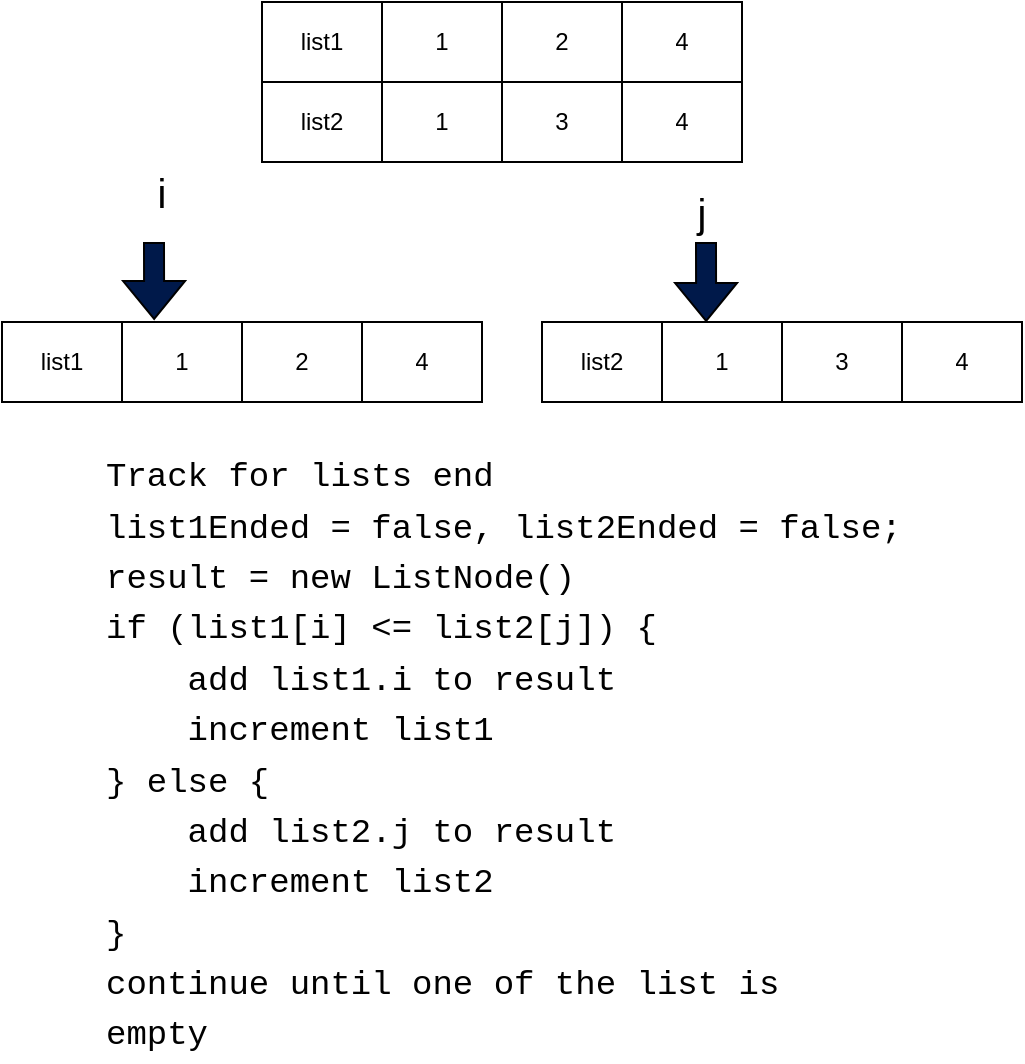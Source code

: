 <mxfile version="20.2.5" type="device"><diagram id="QCHLgz_NHt8sMmobUHlh" name="Page-1"><mxGraphModel dx="1348" dy="841" grid="1" gridSize="10" guides="1" tooltips="1" connect="1" arrows="1" fold="1" page="1" pageScale="1" pageWidth="850" pageHeight="1100" math="0" shadow="0"><root><mxCell id="0"/><mxCell id="1" parent="0"/><mxCell id="aCzPOYT5KV4ak549VhZN-1" value="" style="shape=table;startSize=0;container=1;collapsible=0;childLayout=tableLayout;" vertex="1" parent="1"><mxGeometry x="260" y="60" width="240" height="80" as="geometry"/></mxCell><mxCell id="aCzPOYT5KV4ak549VhZN-2" value="" style="shape=tableRow;horizontal=0;startSize=0;swimlaneHead=0;swimlaneBody=0;top=0;left=0;bottom=0;right=0;collapsible=0;dropTarget=0;fillColor=none;points=[[0,0.5],[1,0.5]];portConstraint=eastwest;" vertex="1" parent="aCzPOYT5KV4ak549VhZN-1"><mxGeometry width="240" height="40" as="geometry"/></mxCell><mxCell id="aCzPOYT5KV4ak549VhZN-3" value="list1" style="shape=partialRectangle;html=1;whiteSpace=wrap;connectable=0;overflow=hidden;fillColor=none;top=0;left=0;bottom=0;right=0;pointerEvents=1;" vertex="1" parent="aCzPOYT5KV4ak549VhZN-2"><mxGeometry width="60" height="40" as="geometry"><mxRectangle width="60" height="40" as="alternateBounds"/></mxGeometry></mxCell><mxCell id="aCzPOYT5KV4ak549VhZN-4" value="1" style="shape=partialRectangle;html=1;whiteSpace=wrap;connectable=0;overflow=hidden;fillColor=none;top=0;left=0;bottom=0;right=0;pointerEvents=1;" vertex="1" parent="aCzPOYT5KV4ak549VhZN-2"><mxGeometry x="60" width="60" height="40" as="geometry"><mxRectangle width="60" height="40" as="alternateBounds"/></mxGeometry></mxCell><mxCell id="aCzPOYT5KV4ak549VhZN-5" value="2" style="shape=partialRectangle;html=1;whiteSpace=wrap;connectable=0;overflow=hidden;fillColor=none;top=0;left=0;bottom=0;right=0;pointerEvents=1;" vertex="1" parent="aCzPOYT5KV4ak549VhZN-2"><mxGeometry x="120" width="60" height="40" as="geometry"><mxRectangle width="60" height="40" as="alternateBounds"/></mxGeometry></mxCell><mxCell id="aCzPOYT5KV4ak549VhZN-6" value="4" style="shape=partialRectangle;html=1;whiteSpace=wrap;connectable=0;overflow=hidden;fillColor=none;top=0;left=0;bottom=0;right=0;pointerEvents=1;" vertex="1" parent="aCzPOYT5KV4ak549VhZN-2"><mxGeometry x="180" width="60" height="40" as="geometry"><mxRectangle width="60" height="40" as="alternateBounds"/></mxGeometry></mxCell><mxCell id="aCzPOYT5KV4ak549VhZN-7" value="" style="shape=tableRow;horizontal=0;startSize=0;swimlaneHead=0;swimlaneBody=0;top=0;left=0;bottom=0;right=0;collapsible=0;dropTarget=0;fillColor=none;points=[[0,0.5],[1,0.5]];portConstraint=eastwest;" vertex="1" parent="aCzPOYT5KV4ak549VhZN-1"><mxGeometry y="40" width="240" height="40" as="geometry"/></mxCell><mxCell id="aCzPOYT5KV4ak549VhZN-8" value="list2" style="shape=partialRectangle;html=1;whiteSpace=wrap;connectable=0;overflow=hidden;fillColor=none;top=0;left=0;bottom=0;right=0;pointerEvents=1;" vertex="1" parent="aCzPOYT5KV4ak549VhZN-7"><mxGeometry width="60" height="40" as="geometry"><mxRectangle width="60" height="40" as="alternateBounds"/></mxGeometry></mxCell><mxCell id="aCzPOYT5KV4ak549VhZN-9" value="1" style="shape=partialRectangle;html=1;whiteSpace=wrap;connectable=0;overflow=hidden;fillColor=none;top=0;left=0;bottom=0;right=0;pointerEvents=1;" vertex="1" parent="aCzPOYT5KV4ak549VhZN-7"><mxGeometry x="60" width="60" height="40" as="geometry"><mxRectangle width="60" height="40" as="alternateBounds"/></mxGeometry></mxCell><mxCell id="aCzPOYT5KV4ak549VhZN-10" value="3" style="shape=partialRectangle;html=1;whiteSpace=wrap;connectable=0;overflow=hidden;fillColor=none;top=0;left=0;bottom=0;right=0;pointerEvents=1;" vertex="1" parent="aCzPOYT5KV4ak549VhZN-7"><mxGeometry x="120" width="60" height="40" as="geometry"><mxRectangle width="60" height="40" as="alternateBounds"/></mxGeometry></mxCell><mxCell id="aCzPOYT5KV4ak549VhZN-11" value="4" style="shape=partialRectangle;html=1;whiteSpace=wrap;connectable=0;overflow=hidden;fillColor=none;top=0;left=0;bottom=0;right=0;pointerEvents=1;" vertex="1" parent="aCzPOYT5KV4ak549VhZN-7"><mxGeometry x="180" width="60" height="40" as="geometry"><mxRectangle width="60" height="40" as="alternateBounds"/></mxGeometry></mxCell><mxCell id="aCzPOYT5KV4ak549VhZN-14" value="" style="shape=table;startSize=0;container=1;collapsible=0;childLayout=tableLayout;" vertex="1" parent="1"><mxGeometry x="130" y="220" width="240" height="40" as="geometry"/></mxCell><mxCell id="aCzPOYT5KV4ak549VhZN-15" value="" style="shape=tableRow;horizontal=0;startSize=0;swimlaneHead=0;swimlaneBody=0;top=0;left=0;bottom=0;right=0;collapsible=0;dropTarget=0;fillColor=none;points=[[0,0.5],[1,0.5]];portConstraint=eastwest;" vertex="1" parent="aCzPOYT5KV4ak549VhZN-14"><mxGeometry width="240" height="40" as="geometry"/></mxCell><mxCell id="aCzPOYT5KV4ak549VhZN-16" value="list1" style="shape=partialRectangle;html=1;whiteSpace=wrap;connectable=0;overflow=hidden;fillColor=none;top=0;left=0;bottom=0;right=0;pointerEvents=1;" vertex="1" parent="aCzPOYT5KV4ak549VhZN-15"><mxGeometry width="60" height="40" as="geometry"><mxRectangle width="60" height="40" as="alternateBounds"/></mxGeometry></mxCell><mxCell id="aCzPOYT5KV4ak549VhZN-17" value="1" style="shape=partialRectangle;html=1;whiteSpace=wrap;connectable=0;overflow=hidden;fillColor=none;top=0;left=0;bottom=0;right=0;pointerEvents=1;" vertex="1" parent="aCzPOYT5KV4ak549VhZN-15"><mxGeometry x="60" width="60" height="40" as="geometry"><mxRectangle width="60" height="40" as="alternateBounds"/></mxGeometry></mxCell><mxCell id="aCzPOYT5KV4ak549VhZN-18" value="2" style="shape=partialRectangle;html=1;whiteSpace=wrap;connectable=0;overflow=hidden;fillColor=none;top=0;left=0;bottom=0;right=0;pointerEvents=1;" vertex="1" parent="aCzPOYT5KV4ak549VhZN-15"><mxGeometry x="120" width="60" height="40" as="geometry"><mxRectangle width="60" height="40" as="alternateBounds"/></mxGeometry></mxCell><mxCell id="aCzPOYT5KV4ak549VhZN-19" value="4" style="shape=partialRectangle;html=1;whiteSpace=wrap;connectable=0;overflow=hidden;fillColor=none;top=0;left=0;bottom=0;right=0;pointerEvents=1;" vertex="1" parent="aCzPOYT5KV4ak549VhZN-15"><mxGeometry x="180" width="60" height="40" as="geometry"><mxRectangle width="60" height="40" as="alternateBounds"/></mxGeometry></mxCell><mxCell id="aCzPOYT5KV4ak549VhZN-20" value="" style="shape=table;startSize=0;container=1;collapsible=0;childLayout=tableLayout;" vertex="1" parent="1"><mxGeometry x="400" y="220" width="240" height="40" as="geometry"/></mxCell><mxCell id="aCzPOYT5KV4ak549VhZN-21" value="" style="shape=tableRow;horizontal=0;startSize=0;swimlaneHead=0;swimlaneBody=0;top=0;left=0;bottom=0;right=0;collapsible=0;dropTarget=0;fillColor=none;points=[[0,0.5],[1,0.5]];portConstraint=eastwest;" vertex="1" parent="aCzPOYT5KV4ak549VhZN-20"><mxGeometry width="240" height="40" as="geometry"/></mxCell><mxCell id="aCzPOYT5KV4ak549VhZN-22" value="list2" style="shape=partialRectangle;html=1;whiteSpace=wrap;connectable=0;overflow=hidden;fillColor=none;top=0;left=0;bottom=0;right=0;pointerEvents=1;" vertex="1" parent="aCzPOYT5KV4ak549VhZN-21"><mxGeometry width="60" height="40" as="geometry"><mxRectangle width="60" height="40" as="alternateBounds"/></mxGeometry></mxCell><mxCell id="aCzPOYT5KV4ak549VhZN-23" value="1" style="shape=partialRectangle;html=1;whiteSpace=wrap;connectable=0;overflow=hidden;fillColor=none;top=0;left=0;bottom=0;right=0;pointerEvents=1;" vertex="1" parent="aCzPOYT5KV4ak549VhZN-21"><mxGeometry x="60" width="60" height="40" as="geometry"><mxRectangle width="60" height="40" as="alternateBounds"/></mxGeometry></mxCell><mxCell id="aCzPOYT5KV4ak549VhZN-24" value="3" style="shape=partialRectangle;html=1;whiteSpace=wrap;connectable=0;overflow=hidden;fillColor=none;top=0;left=0;bottom=0;right=0;pointerEvents=1;" vertex="1" parent="aCzPOYT5KV4ak549VhZN-21"><mxGeometry x="120" width="60" height="40" as="geometry"><mxRectangle width="60" height="40" as="alternateBounds"/></mxGeometry></mxCell><mxCell id="aCzPOYT5KV4ak549VhZN-25" value="4" style="shape=partialRectangle;html=1;whiteSpace=wrap;connectable=0;overflow=hidden;fillColor=none;top=0;left=0;bottom=0;right=0;pointerEvents=1;" vertex="1" parent="aCzPOYT5KV4ak549VhZN-21"><mxGeometry x="180" width="60" height="40" as="geometry"><mxRectangle width="60" height="40" as="alternateBounds"/></mxGeometry></mxCell><mxCell id="aCzPOYT5KV4ak549VhZN-26" value="" style="shape=flexArrow;endArrow=classic;html=1;rounded=0;entryX=0.317;entryY=-0.025;entryDx=0;entryDy=0;entryPerimeter=0;fillColor=#00194A;" edge="1" parent="1" target="aCzPOYT5KV4ak549VhZN-15"><mxGeometry width="50" height="50" relative="1" as="geometry"><mxPoint x="206" y="180" as="sourcePoint"/><mxPoint x="200" y="140" as="targetPoint"/></mxGeometry></mxCell><mxCell id="aCzPOYT5KV4ak549VhZN-27" value="&lt;font style=&quot;font-size: 20px;&quot;&gt;i&lt;/font&gt;" style="text;html=1;strokeColor=none;fillColor=none;align=center;verticalAlign=middle;whiteSpace=wrap;rounded=0;" vertex="1" parent="1"><mxGeometry x="180" y="140" width="60" height="30" as="geometry"/></mxCell><mxCell id="aCzPOYT5KV4ak549VhZN-28" value="" style="shape=flexArrow;endArrow=classic;html=1;rounded=0;fillColor=#00194A;entryX=0.342;entryY=0;entryDx=0;entryDy=0;entryPerimeter=0;" edge="1" parent="1" target="aCzPOYT5KV4ak549VhZN-21"><mxGeometry width="50" height="50" relative="1" as="geometry"><mxPoint x="482" y="180" as="sourcePoint"/><mxPoint x="480" y="210" as="targetPoint"/></mxGeometry></mxCell><mxCell id="aCzPOYT5KV4ak549VhZN-30" value="&lt;font style=&quot;font-size: 20px;&quot;&gt;j&lt;/font&gt;" style="text;html=1;strokeColor=none;fillColor=none;align=center;verticalAlign=middle;whiteSpace=wrap;rounded=0;" vertex="1" parent="1"><mxGeometry x="450" y="150" width="60" height="30" as="geometry"/></mxCell><mxCell id="aCzPOYT5KV4ak549VhZN-31" value="&lt;font face=&quot;Courier New&quot; style=&quot;font-size: 17px;&quot;&gt;Track for lists end&lt;br&gt;list1Ended = false, list2Ended = false;&lt;br&gt;result = new ListNode()&lt;br&gt;if (list1[i] &amp;lt;= list2[j]) {&lt;br&gt;&amp;nbsp; &amp;nbsp; add list1.i to result&lt;br&gt;&amp;nbsp; &amp;nbsp; increment list1&lt;br&gt;} else {&lt;br&gt;&amp;nbsp; &amp;nbsp; add list2.j to result&lt;br&gt;&amp;nbsp; &amp;nbsp; increment list2&lt;br&gt;}&lt;br&gt;continue until one of the list is &lt;br&gt;empty&lt;br&gt;&lt;/font&gt;" style="text;html=1;strokeColor=none;fillColor=none;align=left;verticalAlign=middle;whiteSpace=wrap;rounded=0;fontSize=20;" vertex="1" parent="1"><mxGeometry x="180" y="280" width="410" height="310" as="geometry"/></mxCell></root></mxGraphModel></diagram></mxfile>